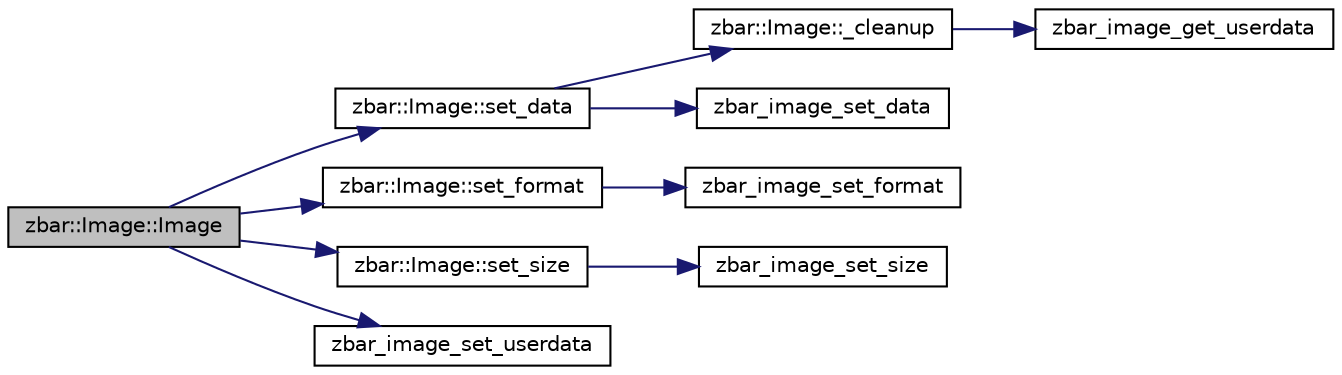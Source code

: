 digraph G
{
  edge [fontname="Helvetica",fontsize="10",labelfontname="Helvetica",labelfontsize="10"];
  node [fontname="Helvetica",fontsize="10",shape=record];
  rankdir=LR;
  Node1 [label="zbar::Image::Image",height=0.2,width=0.4,color="black", fillcolor="grey75", style="filled" fontcolor="black"];
  Node1 -> Node2 [color="midnightblue",fontsize="10",style="solid",fontname="Helvetica"];
  Node2 [label="zbar::Image::set_data",height=0.2,width=0.4,color="black", fillcolor="white", style="filled",URL="$classzbar_1_1_image.html#a1db3cac943272e545733eb691cf225b0"];
  Node2 -> Node3 [color="midnightblue",fontsize="10",style="solid",fontname="Helvetica"];
  Node3 [label="zbar::Image::_cleanup",height=0.2,width=0.4,color="black", fillcolor="white", style="filled",URL="$classzbar_1_1_image.html#af7ff5ded01bb5f76556e845a5a2c745b"];
  Node3 -> Node4 [color="midnightblue",fontsize="10",style="solid",fontname="Helvetica"];
  Node4 [label="zbar_image_get_userdata",height=0.2,width=0.4,color="black", fillcolor="white", style="filled",URL="$zbar_8h.html#a2160007203865c732f4232beb8e98a2a"];
  Node2 -> Node5 [color="midnightblue",fontsize="10",style="solid",fontname="Helvetica"];
  Node5 [label="zbar_image_set_data",height=0.2,width=0.4,color="black", fillcolor="white", style="filled",URL="$zbar_8h.html#a1aaa31e5ea4b32d7a78db41c682d00a1"];
  Node1 -> Node6 [color="midnightblue",fontsize="10",style="solid",fontname="Helvetica"];
  Node6 [label="zbar::Image::set_format",height=0.2,width=0.4,color="black", fillcolor="white", style="filled",URL="$classzbar_1_1_image.html#afd64e442ee189ab81f407cbfb7bcd42a"];
  Node6 -> Node7 [color="midnightblue",fontsize="10",style="solid",fontname="Helvetica"];
  Node7 [label="zbar_image_set_format",height=0.2,width=0.4,color="black", fillcolor="white", style="filled",URL="$zbar_8h.html#adfa852ed65ec2a4996a2c9343179b9cc"];
  Node1 -> Node8 [color="midnightblue",fontsize="10",style="solid",fontname="Helvetica"];
  Node8 [label="zbar::Image::set_size",height=0.2,width=0.4,color="black", fillcolor="white", style="filled",URL="$classzbar_1_1_image.html#a7d1afd590e0d2910c142ae456aa664f3"];
  Node8 -> Node9 [color="midnightblue",fontsize="10",style="solid",fontname="Helvetica"];
  Node9 [label="zbar_image_set_size",height=0.2,width=0.4,color="black", fillcolor="white", style="filled",URL="$zbar_8h.html#a0cd24661b997e7d8901d4f03617f0a10"];
  Node1 -> Node10 [color="midnightblue",fontsize="10",style="solid",fontname="Helvetica"];
  Node10 [label="zbar_image_set_userdata",height=0.2,width=0.4,color="black", fillcolor="white", style="filled",URL="$zbar_8h.html#a8b3fb35e0ac3dd7e0aa9bf24f9907544"];
}
